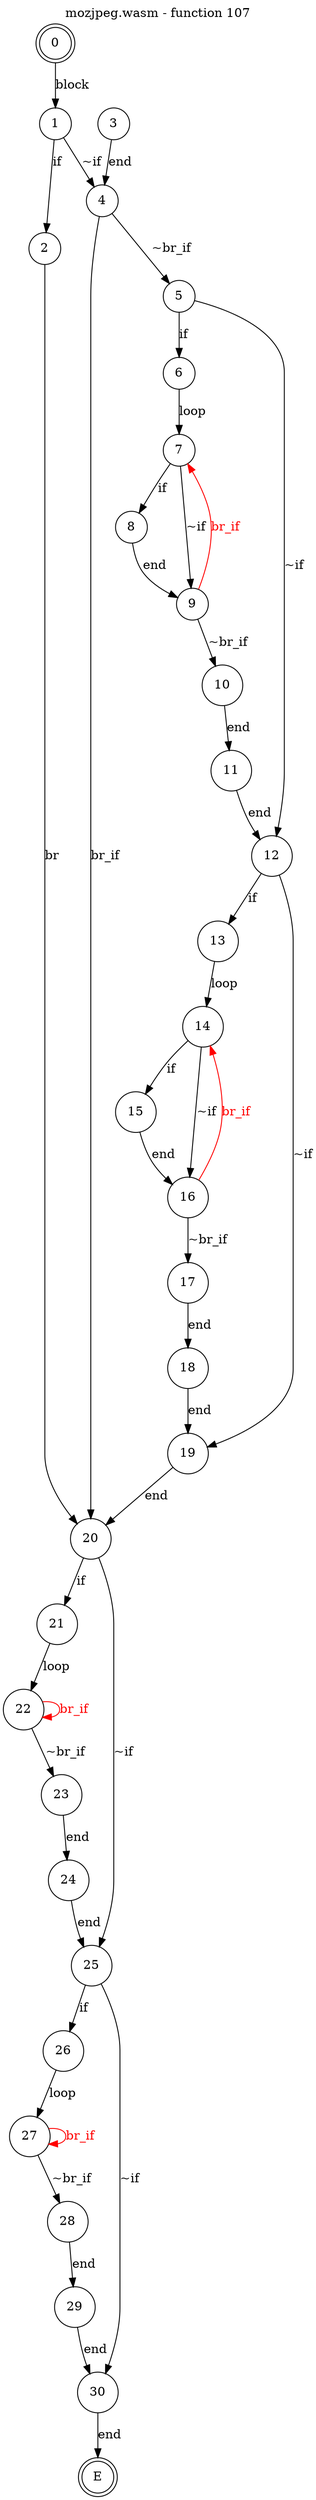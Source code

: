 digraph finite_state_machine {
    label = "mozjpeg.wasm - function 107"
    labelloc =  t
    labelfontsize = 16
    labelfontcolor = black
    labelfontname = "Helvetica"
    node [shape = doublecircle]; 0 E ;
    node [shape = circle];
    0 -> 1[label="block"];
    1 -> 2[label="if"];
    1 -> 4[label="~if"];
    2 -> 20[label="br"];
    3 -> 4[label="end"];
    4 -> 5[label="~br_if"];
    4 -> 20[label="br_if"];
    5 -> 6[label="if"];
    5 -> 12[label="~if"];
    6 -> 7[label="loop"];
    7 -> 8[label="if"];
    7 -> 9[label="~if"];
    8 -> 9[label="end"];
    9 -> 10[label="~br_if"];
    9 -> 7[color="red" fontcolor="red" label="br_if"];
    10 -> 11[label="end"];
    11 -> 12[label="end"];
    12 -> 13[label="if"];
    12 -> 19[label="~if"];
    13 -> 14[label="loop"];
    14 -> 15[label="if"];
    14 -> 16[label="~if"];
    15 -> 16[label="end"];
    16 -> 17[label="~br_if"];
    16 -> 14[color="red" fontcolor="red" label="br_if"];
    17 -> 18[label="end"];
    18 -> 19[label="end"];
    19 -> 20[label="end"];
    20 -> 21[label="if"];
    20 -> 25[label="~if"];
    21 -> 22[label="loop"];
    22 -> 23[label="~br_if"];
    22 -> 22[color="red" fontcolor="red" label="br_if"];
    23 -> 24[label="end"];
    24 -> 25[label="end"];
    25 -> 26[label="if"];
    25 -> 30[label="~if"];
    26 -> 27[label="loop"];
    27 -> 28[label="~br_if"];
    27 -> 27[color="red" fontcolor="red" label="br_if"];
    28 -> 29[label="end"];
    29 -> 30[label="end"];
    30 -> E[label="end"];
}
